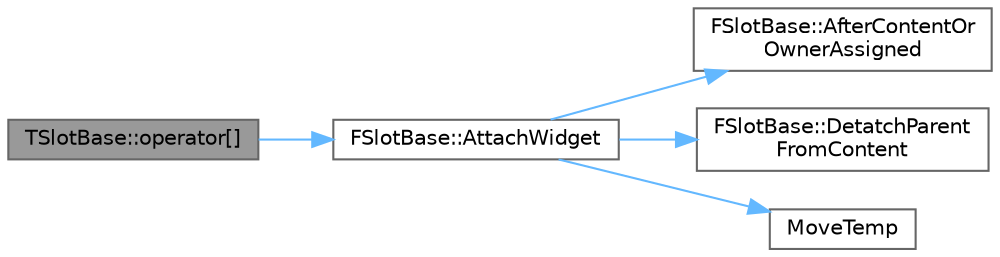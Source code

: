 digraph "TSlotBase::operator[]"
{
 // INTERACTIVE_SVG=YES
 // LATEX_PDF_SIZE
  bgcolor="transparent";
  edge [fontname=Helvetica,fontsize=10,labelfontname=Helvetica,labelfontsize=10];
  node [fontname=Helvetica,fontsize=10,shape=box,height=0.2,width=0.4];
  rankdir="LR";
  Node1 [id="Node000001",label="TSlotBase::operator[]",height=0.2,width=0.4,color="gray40", fillcolor="grey60", style="filled", fontcolor="black",tooltip=" "];
  Node1 -> Node2 [id="edge1_Node000001_Node000002",color="steelblue1",style="solid",tooltip=" "];
  Node2 [id="Node000002",label="FSlotBase::AttachWidget",height=0.2,width=0.4,color="grey40", fillcolor="white", style="filled",URL="$dd/d98/classFSlotBase.html#ab1a659117992d08b258e565b713b2e00",tooltip="Attach the child widget the slot now owns."];
  Node2 -> Node3 [id="edge2_Node000002_Node000003",color="steelblue1",style="solid",tooltip=" "];
  Node3 [id="Node000003",label="FSlotBase::AfterContentOr\lOwnerAssigned",height=0.2,width=0.4,color="grey40", fillcolor="white", style="filled",URL="$dd/d98/classFSlotBase.html#a4080a2fc507b497039ea5c088fe2c386",tooltip=" "];
  Node2 -> Node4 [id="edge3_Node000002_Node000004",color="steelblue1",style="solid",tooltip=" "];
  Node4 [id="Node000004",label="FSlotBase::DetatchParent\lFromContent",height=0.2,width=0.4,color="grey40", fillcolor="white", style="filled",URL="$dd/d98/classFSlotBase.html#a0ada76b0316d64be429970d6c7d747dd",tooltip=" "];
  Node2 -> Node5 [id="edge4_Node000002_Node000005",color="steelblue1",style="solid",tooltip=" "];
  Node5 [id="Node000005",label="MoveTemp",height=0.2,width=0.4,color="grey40", fillcolor="white", style="filled",URL="$d4/d24/UnrealTemplate_8h.html#ad5e6c049aeb9c9115fec514ba581dbb6",tooltip="MoveTemp will cast a reference to an rvalue reference."];
}
